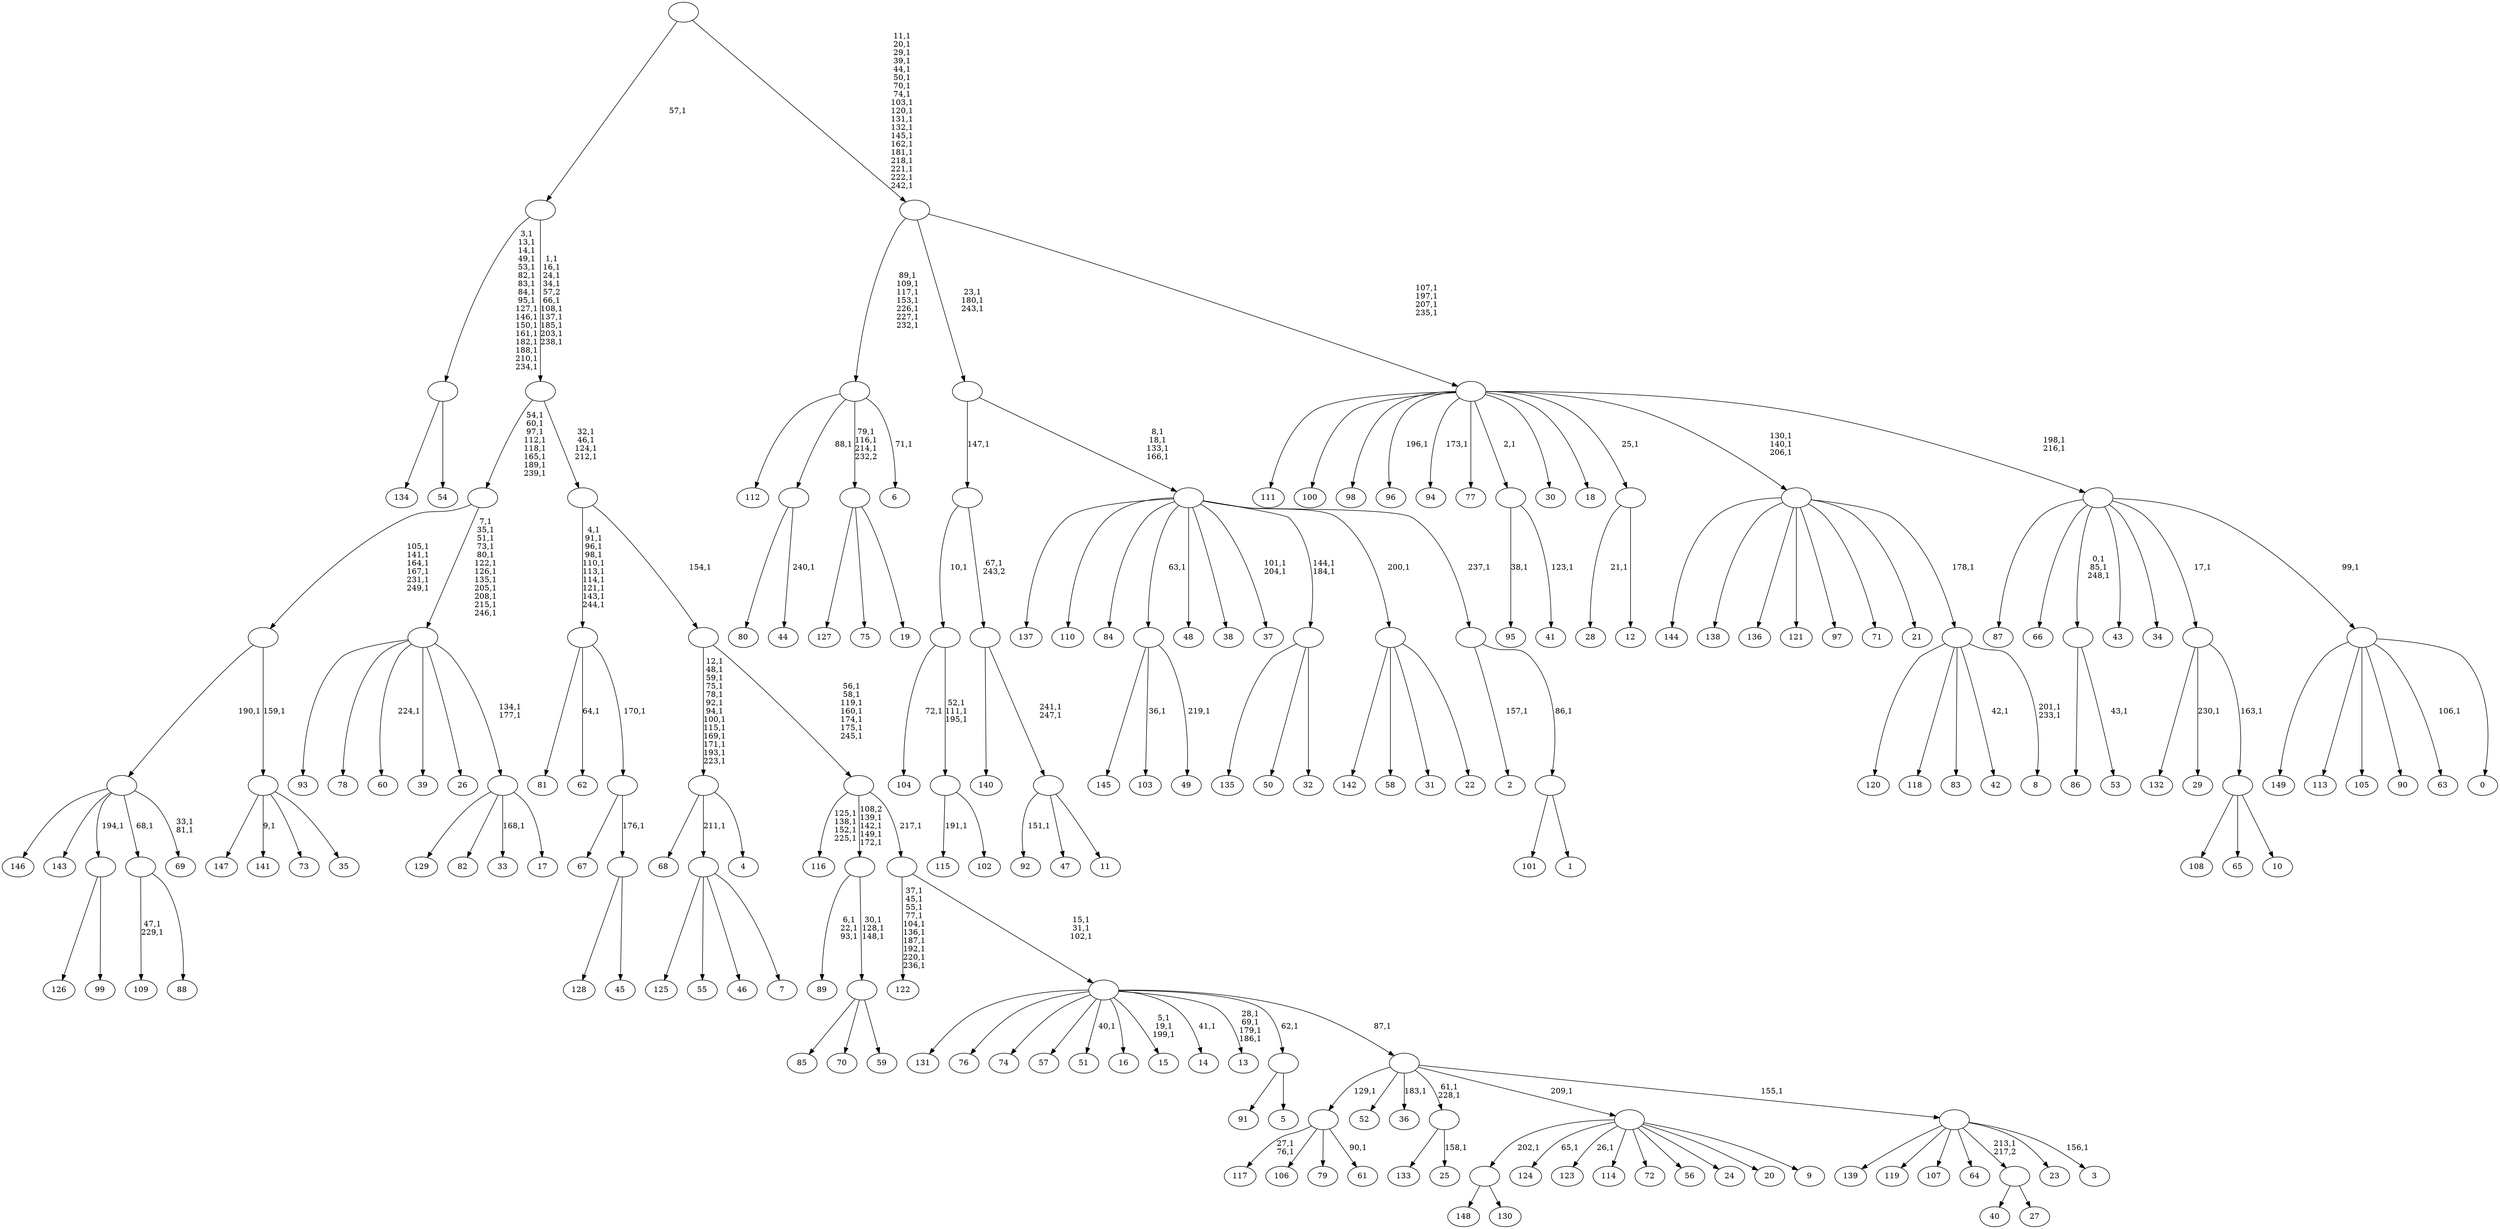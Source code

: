 digraph T {
	400 [label="149"]
	399 [label="148"]
	398 [label="147"]
	397 [label="146"]
	396 [label="145"]
	395 [label="144"]
	394 [label="143"]
	393 [label="142"]
	392 [label="141"]
	390 [label="140"]
	389 [label="139"]
	388 [label="138"]
	387 [label="137"]
	386 [label="136"]
	385 [label="135"]
	384 [label="134"]
	383 [label="133"]
	382 [label="132"]
	381 [label="131"]
	380 [label="130"]
	379 [label=""]
	378 [label="129"]
	377 [label="128"]
	376 [label="127"]
	375 [label="126"]
	374 [label="125"]
	373 [label="124"]
	371 [label="123"]
	369 [label="122"]
	358 [label="121"]
	357 [label="120"]
	356 [label="119"]
	355 [label="118"]
	354 [label="117"]
	351 [label="116"]
	346 [label="115"]
	344 [label="114"]
	343 [label="113"]
	342 [label="112"]
	341 [label="111"]
	340 [label="110"]
	339 [label="109"]
	336 [label="108"]
	335 [label="107"]
	334 [label="106"]
	333 [label="105"]
	332 [label="104"]
	330 [label="103"]
	328 [label="102"]
	327 [label=""]
	324 [label=""]
	323 [label="101"]
	322 [label="100"]
	321 [label="99"]
	320 [label=""]
	319 [label="98"]
	318 [label="97"]
	317 [label="96"]
	315 [label="95"]
	313 [label="94"]
	311 [label="93"]
	310 [label="92"]
	308 [label="91"]
	307 [label="90"]
	306 [label="89"]
	302 [label="88"]
	301 [label=""]
	300 [label="87"]
	299 [label="86"]
	298 [label="85"]
	297 [label="84"]
	296 [label="83"]
	295 [label="82"]
	294 [label="81"]
	293 [label="80"]
	292 [label="79"]
	291 [label="78"]
	290 [label="77"]
	289 [label="76"]
	288 [label="75"]
	287 [label="74"]
	286 [label="73"]
	285 [label="72"]
	284 [label="71"]
	283 [label="70"]
	282 [label="69"]
	279 [label=""]
	278 [label="68"]
	277 [label="67"]
	276 [label="66"]
	275 [label="65"]
	274 [label="64"]
	273 [label="63"]
	271 [label="62"]
	269 [label="61"]
	267 [label=""]
	266 [label="60"]
	264 [label="59"]
	263 [label=""]
	260 [label=""]
	256 [label="58"]
	255 [label="57"]
	254 [label="56"]
	253 [label="55"]
	252 [label="54"]
	251 [label=""]
	234 [label="53"]
	232 [label=""]
	229 [label="52"]
	228 [label="51"]
	226 [label="50"]
	225 [label="49"]
	223 [label=""]
	222 [label="48"]
	221 [label="47"]
	220 [label="46"]
	219 [label="45"]
	218 [label=""]
	217 [label=""]
	216 [label=""]
	206 [label="44"]
	204 [label=""]
	203 [label="43"]
	202 [label="42"]
	200 [label="41"]
	198 [label=""]
	197 [label="40"]
	196 [label="39"]
	195 [label="38"]
	194 [label="37"]
	191 [label="36"]
	189 [label="35"]
	188 [label=""]
	187 [label=""]
	181 [label="34"]
	180 [label="33"]
	178 [label="32"]
	177 [label=""]
	175 [label="31"]
	174 [label="30"]
	173 [label="29"]
	171 [label="28"]
	169 [label="27"]
	168 [label=""]
	167 [label="26"]
	166 [label="25"]
	164 [label=""]
	162 [label="24"]
	161 [label="23"]
	160 [label="22"]
	159 [label=""]
	158 [label="21"]
	157 [label="20"]
	156 [label="19"]
	155 [label=""]
	152 [label="18"]
	151 [label="17"]
	150 [label=""]
	148 [label=""]
	136 [label=""]
	128 [label="16"]
	127 [label="15"]
	123 [label="14"]
	121 [label="13"]
	116 [label="12"]
	115 [label=""]
	114 [label="11"]
	113 [label=""]
	111 [label=""]
	110 [label=""]
	109 [label="10"]
	108 [label=""]
	107 [label=""]
	106 [label="9"]
	105 [label=""]
	104 [label="8"]
	101 [label=""]
	100 [label=""]
	97 [label="7"]
	96 [label=""]
	95 [label="6"]
	93 [label=""]
	86 [label="5"]
	85 [label=""]
	84 [label="4"]
	83 [label=""]
	70 [label="3"]
	68 [label=""]
	67 [label=""]
	66 [label=""]
	63 [label=""]
	62 [label=""]
	55 [label=""]
	54 [label=""]
	50 [label=""]
	40 [label=""]
	39 [label="2"]
	37 [label="1"]
	36 [label=""]
	35 [label=""]
	34 [label=""]
	30 [label=""]
	27 [label="0"]
	26 [label=""]
	25 [label=""]
	23 [label=""]
	19 [label=""]
	0 [label=""]
	379 -> 399 [label=""]
	379 -> 380 [label=""]
	327 -> 346 [label="191,1"]
	327 -> 328 [label=""]
	324 -> 327 [label="52,1\n111,1\n195,1"]
	324 -> 332 [label="72,1"]
	320 -> 375 [label=""]
	320 -> 321 [label=""]
	301 -> 339 [label="47,1\n229,1"]
	301 -> 302 [label=""]
	279 -> 282 [label="33,1\n81,1"]
	279 -> 397 [label=""]
	279 -> 394 [label=""]
	279 -> 320 [label="194,1"]
	279 -> 301 [label="68,1"]
	267 -> 269 [label="90,1"]
	267 -> 354 [label="27,1\n76,1"]
	267 -> 334 [label=""]
	267 -> 292 [label=""]
	263 -> 298 [label=""]
	263 -> 283 [label=""]
	263 -> 264 [label=""]
	260 -> 263 [label="30,1\n128,1\n148,1"]
	260 -> 306 [label="6,1\n22,1\n93,1"]
	251 -> 384 [label=""]
	251 -> 252 [label=""]
	232 -> 234 [label="43,1"]
	232 -> 299 [label=""]
	223 -> 225 [label="219,1"]
	223 -> 330 [label="36,1"]
	223 -> 396 [label=""]
	218 -> 377 [label=""]
	218 -> 219 [label=""]
	217 -> 277 [label=""]
	217 -> 218 [label="176,1"]
	216 -> 271 [label="64,1"]
	216 -> 294 [label=""]
	216 -> 217 [label="170,1"]
	204 -> 206 [label="240,1"]
	204 -> 293 [label=""]
	198 -> 200 [label="123,1"]
	198 -> 315 [label="38,1"]
	188 -> 392 [label="9,1"]
	188 -> 398 [label=""]
	188 -> 286 [label=""]
	188 -> 189 [label=""]
	187 -> 279 [label="190,1"]
	187 -> 188 [label="159,1"]
	177 -> 385 [label=""]
	177 -> 226 [label=""]
	177 -> 178 [label=""]
	168 -> 197 [label=""]
	168 -> 169 [label=""]
	164 -> 166 [label="158,1"]
	164 -> 383 [label=""]
	159 -> 393 [label=""]
	159 -> 256 [label=""]
	159 -> 175 [label=""]
	159 -> 160 [label=""]
	155 -> 376 [label=""]
	155 -> 288 [label=""]
	155 -> 156 [label=""]
	150 -> 180 [label="168,1"]
	150 -> 378 [label=""]
	150 -> 295 [label=""]
	150 -> 151 [label=""]
	148 -> 150 [label="134,1\n177,1"]
	148 -> 266 [label="224,1"]
	148 -> 311 [label=""]
	148 -> 291 [label=""]
	148 -> 196 [label=""]
	148 -> 167 [label=""]
	136 -> 148 [label="7,1\n35,1\n51,1\n73,1\n80,1\n122,1\n126,1\n135,1\n205,1\n208,1\n215,1\n246,1"]
	136 -> 187 [label="105,1\n141,1\n164,1\n167,1\n231,1\n249,1"]
	115 -> 171 [label="21,1"]
	115 -> 116 [label=""]
	113 -> 310 [label="151,1"]
	113 -> 221 [label=""]
	113 -> 114 [label=""]
	111 -> 113 [label="241,1\n247,1"]
	111 -> 390 [label=""]
	110 -> 324 [label="10,1"]
	110 -> 111 [label="67,1\n243,2"]
	108 -> 336 [label=""]
	108 -> 275 [label=""]
	108 -> 109 [label=""]
	107 -> 173 [label="230,1"]
	107 -> 382 [label=""]
	107 -> 108 [label="163,1"]
	105 -> 371 [label="26,1"]
	105 -> 373 [label="65,1"]
	105 -> 379 [label="202,1"]
	105 -> 344 [label=""]
	105 -> 285 [label=""]
	105 -> 254 [label=""]
	105 -> 162 [label=""]
	105 -> 157 [label=""]
	105 -> 106 [label=""]
	101 -> 104 [label="201,1\n233,1"]
	101 -> 202 [label="42,1"]
	101 -> 357 [label=""]
	101 -> 355 [label=""]
	101 -> 296 [label=""]
	100 -> 395 [label=""]
	100 -> 388 [label=""]
	100 -> 386 [label=""]
	100 -> 358 [label=""]
	100 -> 318 [label=""]
	100 -> 284 [label=""]
	100 -> 158 [label=""]
	100 -> 101 [label="178,1"]
	96 -> 374 [label=""]
	96 -> 253 [label=""]
	96 -> 220 [label=""]
	96 -> 97 [label=""]
	93 -> 95 [label="71,1"]
	93 -> 155 [label="79,1\n116,1\n214,1\n232,2"]
	93 -> 342 [label=""]
	93 -> 204 [label="88,1"]
	85 -> 308 [label=""]
	85 -> 86 [label=""]
	83 -> 278 [label=""]
	83 -> 96 [label="211,1"]
	83 -> 84 [label=""]
	68 -> 70 [label="156,1"]
	68 -> 389 [label=""]
	68 -> 356 [label=""]
	68 -> 335 [label=""]
	68 -> 274 [label=""]
	68 -> 168 [label="213,1\n217,2"]
	68 -> 161 [label=""]
	67 -> 164 [label="61,1\n228,1"]
	67 -> 191 [label="183,1"]
	67 -> 267 [label="129,1"]
	67 -> 229 [label=""]
	67 -> 105 [label="209,1"]
	67 -> 68 [label="155,1"]
	66 -> 121 [label="28,1\n69,1\n179,1\n186,1"]
	66 -> 123 [label="41,1"]
	66 -> 127 [label="5,1\n19,1\n199,1"]
	66 -> 228 [label="40,1"]
	66 -> 381 [label=""]
	66 -> 289 [label=""]
	66 -> 287 [label=""]
	66 -> 255 [label=""]
	66 -> 128 [label=""]
	66 -> 85 [label="62,1"]
	66 -> 67 [label="87,1"]
	63 -> 66 [label="15,1\n31,1\n102,1"]
	63 -> 369 [label="37,1\n45,1\n55,1\n77,1\n104,1\n136,1\n187,1\n192,1\n220,1\n236,1"]
	62 -> 260 [label="108,2\n139,1\n142,1\n149,1\n172,1"]
	62 -> 351 [label="125,1\n138,1\n152,1\n225,1"]
	62 -> 63 [label="217,1"]
	55 -> 62 [label="56,1\n58,1\n119,1\n160,1\n174,1\n175,1\n245,1"]
	55 -> 83 [label="12,1\n48,1\n59,1\n75,1\n78,1\n92,1\n94,1\n100,1\n115,1\n169,1\n171,1\n193,1\n223,1"]
	54 -> 216 [label="4,1\n91,1\n96,1\n98,1\n110,1\n113,1\n114,1\n121,1\n143,1\n244,1"]
	54 -> 55 [label="154,1"]
	50 -> 54 [label="32,1\n46,1\n124,1\n212,1"]
	50 -> 136 [label="54,1\n60,1\n97,1\n112,1\n118,1\n165,1\n189,1\n239,1"]
	40 -> 50 [label="1,1\n16,1\n24,1\n34,1\n57,2\n66,1\n108,1\n137,1\n185,1\n203,1\n238,1"]
	40 -> 251 [label="3,1\n13,1\n14,1\n49,1\n53,1\n82,1\n83,1\n84,1\n95,1\n127,1\n146,1\n150,1\n161,1\n182,1\n188,1\n210,1\n234,1"]
	36 -> 323 [label=""]
	36 -> 37 [label=""]
	35 -> 39 [label="157,1"]
	35 -> 36 [label="86,1"]
	34 -> 177 [label="144,1\n184,1"]
	34 -> 194 [label="101,1\n204,1"]
	34 -> 387 [label=""]
	34 -> 340 [label=""]
	34 -> 297 [label=""]
	34 -> 223 [label="63,1"]
	34 -> 222 [label=""]
	34 -> 195 [label=""]
	34 -> 159 [label="200,1"]
	34 -> 35 [label="237,1"]
	30 -> 34 [label="8,1\n18,1\n133,1\n166,1"]
	30 -> 110 [label="147,1"]
	26 -> 273 [label="106,1"]
	26 -> 400 [label=""]
	26 -> 343 [label=""]
	26 -> 333 [label=""]
	26 -> 307 [label=""]
	26 -> 27 [label=""]
	25 -> 232 [label="0,1\n85,1\n248,1"]
	25 -> 300 [label=""]
	25 -> 276 [label=""]
	25 -> 203 [label=""]
	25 -> 181 [label=""]
	25 -> 107 [label="17,1"]
	25 -> 26 [label="99,1"]
	23 -> 25 [label="198,1\n216,1"]
	23 -> 100 [label="130,1\n140,1\n206,1"]
	23 -> 313 [label="173,1"]
	23 -> 317 [label="196,1"]
	23 -> 341 [label=""]
	23 -> 322 [label=""]
	23 -> 319 [label=""]
	23 -> 290 [label=""]
	23 -> 198 [label="2,1"]
	23 -> 174 [label=""]
	23 -> 152 [label=""]
	23 -> 115 [label="25,1"]
	19 -> 23 [label="107,1\n197,1\n207,1\n235,1"]
	19 -> 30 [label="23,1\n180,1\n243,1"]
	19 -> 93 [label="89,1\n109,1\n117,1\n153,1\n226,1\n227,1\n232,1"]
	0 -> 19 [label="11,1\n20,1\n29,1\n39,1\n44,1\n50,1\n70,1\n74,1\n103,1\n120,1\n131,1\n132,1\n145,1\n162,1\n181,1\n218,1\n221,1\n222,1\n242,1"]
	0 -> 40 [label="57,1"]
}

